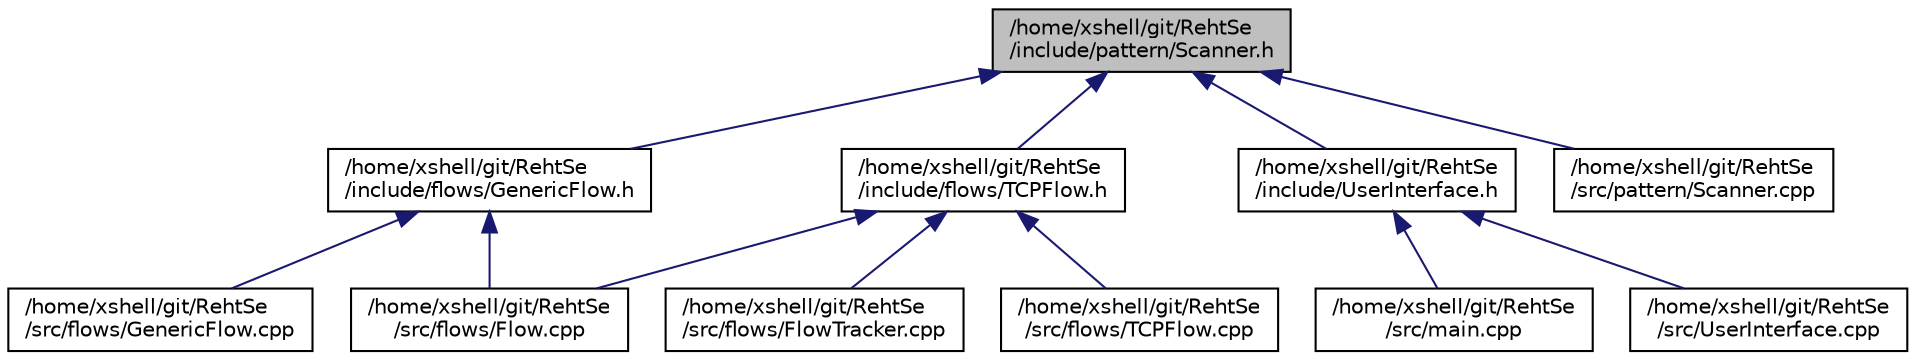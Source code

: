 digraph "/home/xshell/git/RehtSe/include/pattern/Scanner.h"
{
  edge [fontname="Helvetica",fontsize="10",labelfontname="Helvetica",labelfontsize="10"];
  node [fontname="Helvetica",fontsize="10",shape=record];
  Node1 [label="/home/xshell/git/RehtSe\l/include/pattern/Scanner.h",height=0.2,width=0.4,color="black", fillcolor="grey75", style="filled", fontcolor="black"];
  Node1 -> Node2 [dir="back",color="midnightblue",fontsize="10",style="solid",fontname="Helvetica"];
  Node2 [label="/home/xshell/git/RehtSe\l/include/flows/GenericFlow.h",height=0.2,width=0.4,color="black", fillcolor="white", style="filled",URL="$_generic_flow_8h.html"];
  Node2 -> Node3 [dir="back",color="midnightblue",fontsize="10",style="solid",fontname="Helvetica"];
  Node3 [label="/home/xshell/git/RehtSe\l/src/flows/Flow.cpp",height=0.2,width=0.4,color="black", fillcolor="white", style="filled",URL="$_flow_8cpp.html"];
  Node2 -> Node4 [dir="back",color="midnightblue",fontsize="10",style="solid",fontname="Helvetica"];
  Node4 [label="/home/xshell/git/RehtSe\l/src/flows/GenericFlow.cpp",height=0.2,width=0.4,color="black", fillcolor="white", style="filled",URL="$_generic_flow_8cpp.html"];
  Node1 -> Node5 [dir="back",color="midnightblue",fontsize="10",style="solid",fontname="Helvetica"];
  Node5 [label="/home/xshell/git/RehtSe\l/include/flows/TCPFlow.h",height=0.2,width=0.4,color="black", fillcolor="white", style="filled",URL="$_t_c_p_flow_8h.html"];
  Node5 -> Node3 [dir="back",color="midnightblue",fontsize="10",style="solid",fontname="Helvetica"];
  Node5 -> Node6 [dir="back",color="midnightblue",fontsize="10",style="solid",fontname="Helvetica"];
  Node6 [label="/home/xshell/git/RehtSe\l/src/flows/FlowTracker.cpp",height=0.2,width=0.4,color="black", fillcolor="white", style="filled",URL="$_flow_tracker_8cpp.html"];
  Node5 -> Node7 [dir="back",color="midnightblue",fontsize="10",style="solid",fontname="Helvetica"];
  Node7 [label="/home/xshell/git/RehtSe\l/src/flows/TCPFlow.cpp",height=0.2,width=0.4,color="black", fillcolor="white", style="filled",URL="$_t_c_p_flow_8cpp.html"];
  Node1 -> Node8 [dir="back",color="midnightblue",fontsize="10",style="solid",fontname="Helvetica"];
  Node8 [label="/home/xshell/git/RehtSe\l/include/UserInterface.h",height=0.2,width=0.4,color="black", fillcolor="white", style="filled",URL="$_user_interface_8h.html"];
  Node8 -> Node9 [dir="back",color="midnightblue",fontsize="10",style="solid",fontname="Helvetica"];
  Node9 [label="/home/xshell/git/RehtSe\l/src/main.cpp",height=0.2,width=0.4,color="black", fillcolor="white", style="filled",URL="$main_8cpp.html"];
  Node8 -> Node10 [dir="back",color="midnightblue",fontsize="10",style="solid",fontname="Helvetica"];
  Node10 [label="/home/xshell/git/RehtSe\l/src/UserInterface.cpp",height=0.2,width=0.4,color="black", fillcolor="white", style="filled",URL="$_user_interface_8cpp.html"];
  Node1 -> Node11 [dir="back",color="midnightblue",fontsize="10",style="solid",fontname="Helvetica"];
  Node11 [label="/home/xshell/git/RehtSe\l/src/pattern/Scanner.cpp",height=0.2,width=0.4,color="black", fillcolor="white", style="filled",URL="$_scanner_8cpp.html"];
}
